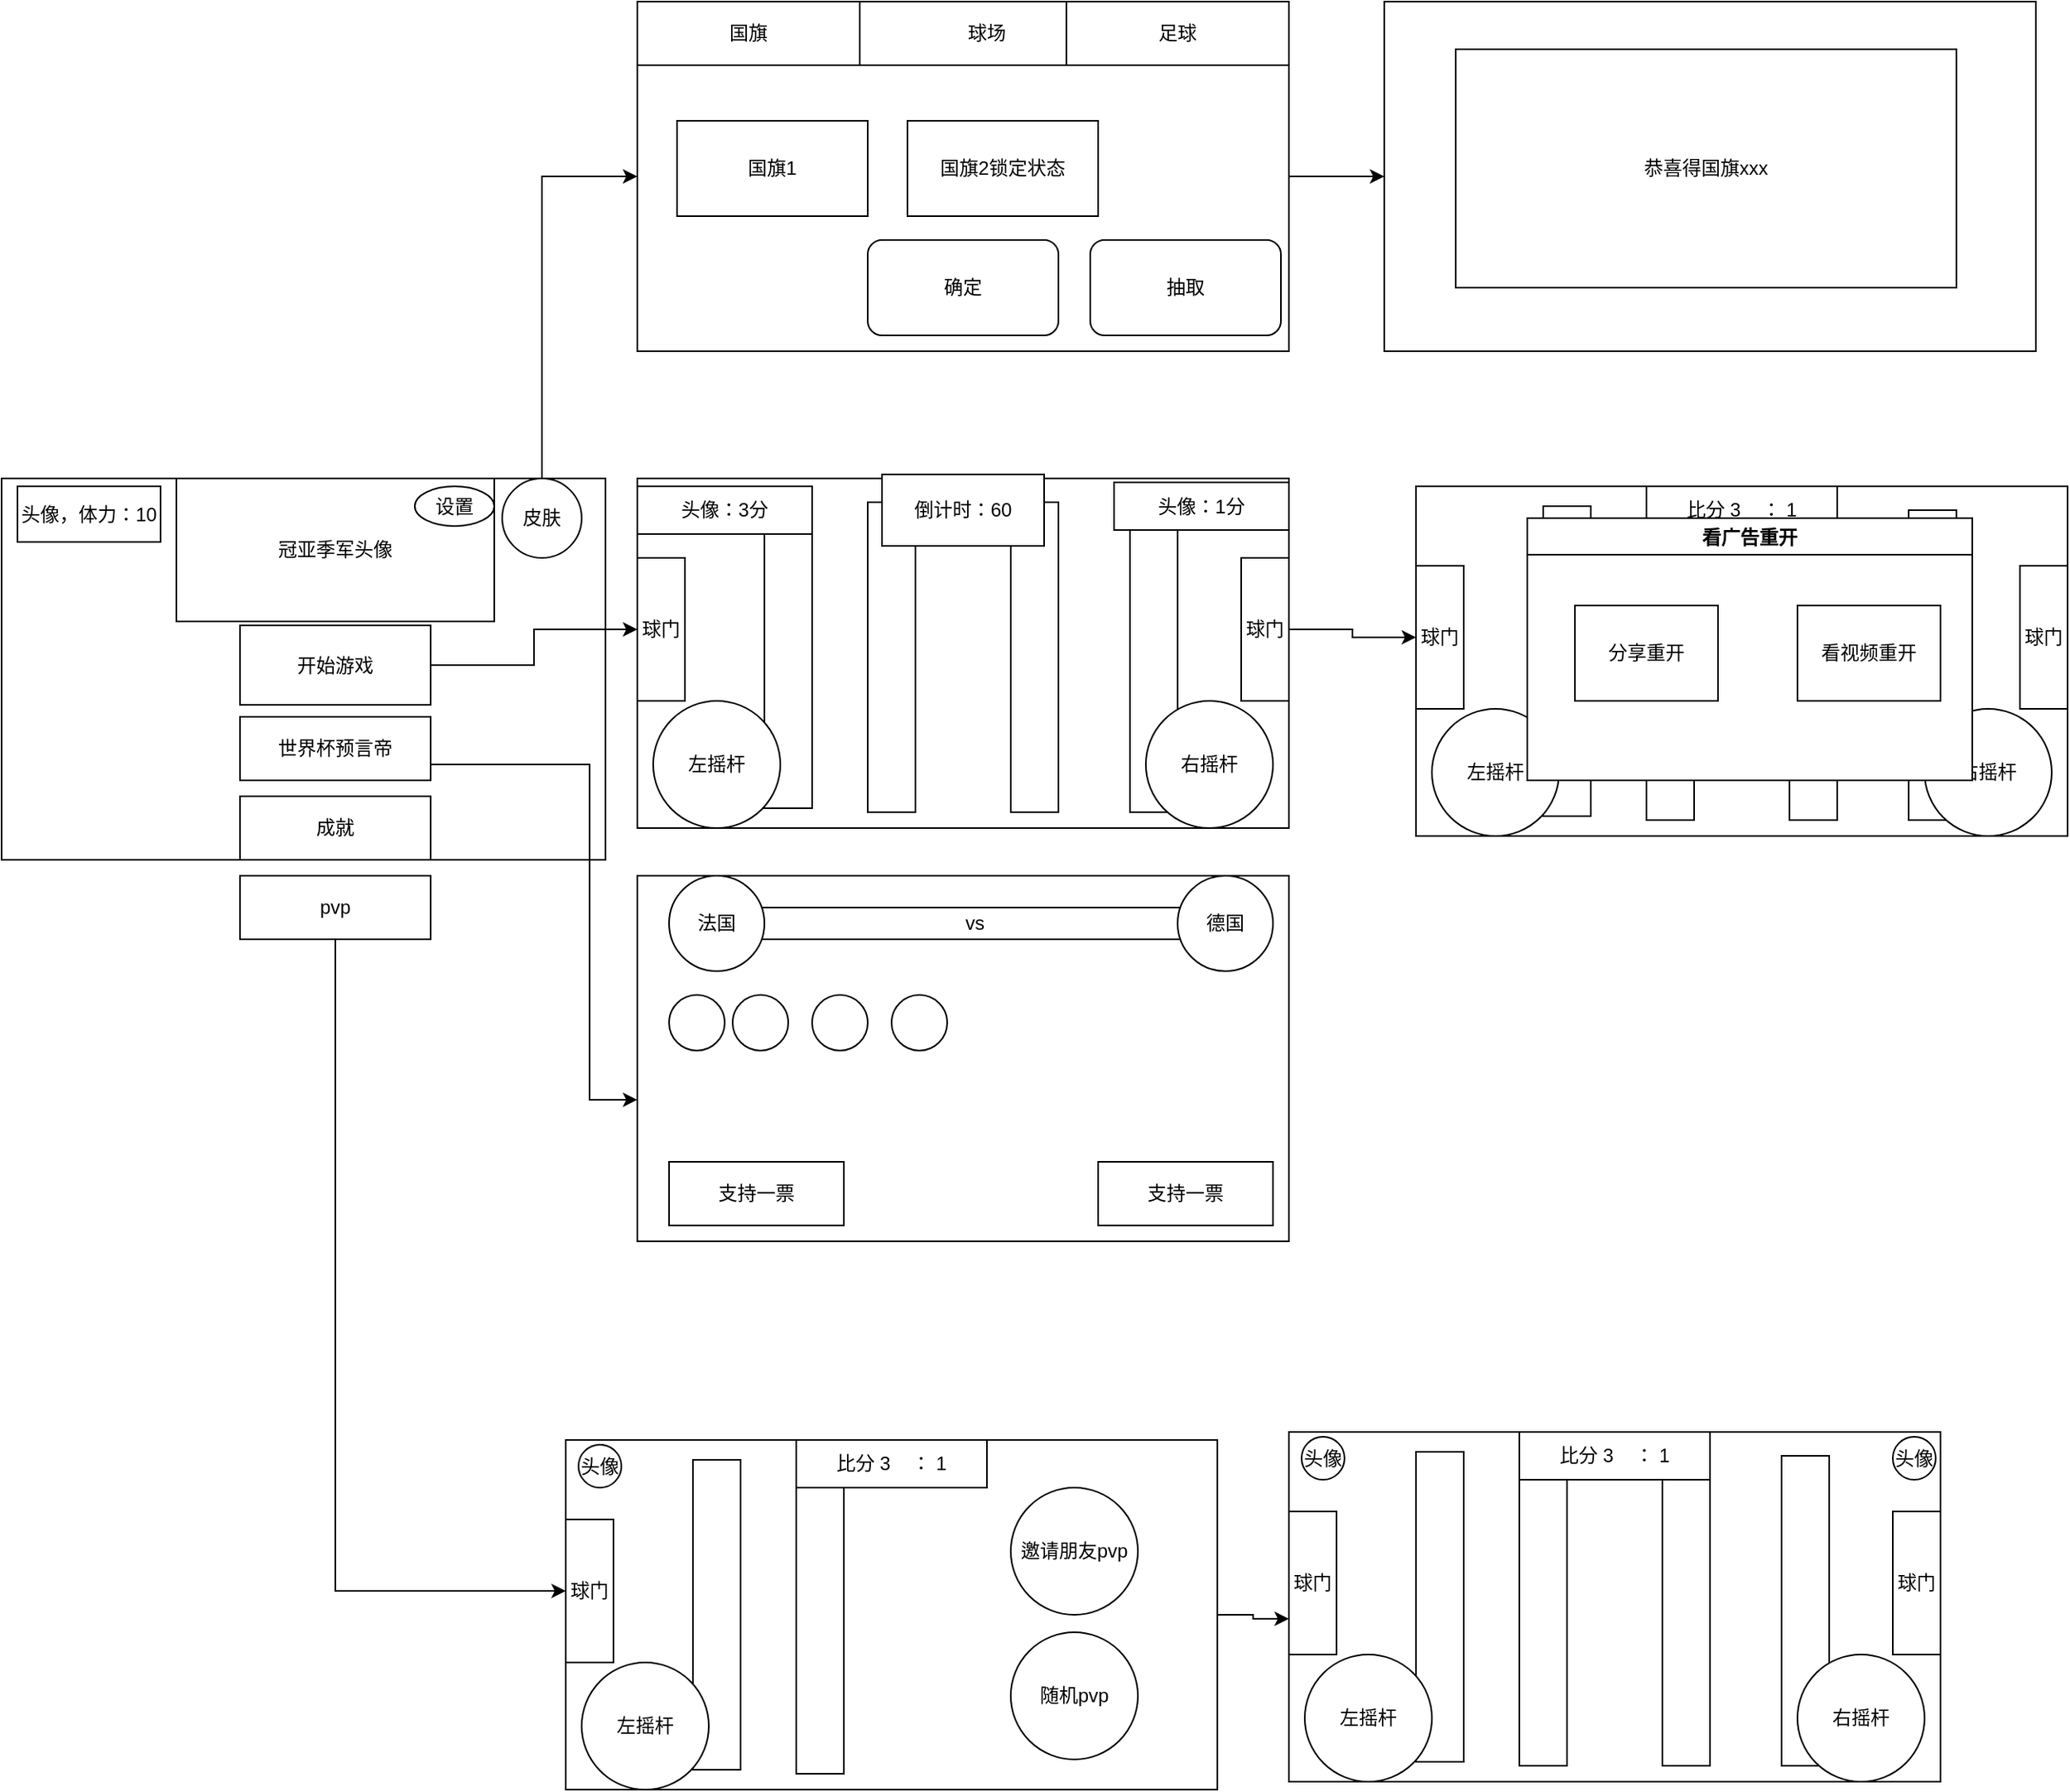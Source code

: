 <mxfile version="20.5.1" type="github">
  <diagram id="eghM6rk3tN9IDZ9GqWnW" name="Page-1">
    <mxGraphModel dx="2240" dy="1930" grid="1" gridSize="10" guides="1" tooltips="1" connect="1" arrows="1" fold="1" page="1" pageScale="1" pageWidth="827" pageHeight="1169" math="0" shadow="0">
      <root>
        <mxCell id="0" />
        <mxCell id="1" parent="0" />
        <mxCell id="U_4kd8qJBXth_c7u4eLx-2" value="" style="rounded=0;whiteSpace=wrap;html=1;" parent="1" vertex="1">
          <mxGeometry x="370" y="110" width="410" height="220" as="geometry" />
        </mxCell>
        <mxCell id="U_4kd8qJBXth_c7u4eLx-23" value="" style="rounded=0;whiteSpace=wrap;html=1;shadow=0;" parent="1" vertex="1">
          <mxGeometry x="605" y="125" width="30" height="195" as="geometry" />
        </mxCell>
        <mxCell id="U_4kd8qJBXth_c7u4eLx-24" value="" style="rounded=0;whiteSpace=wrap;html=1;shadow=0;" parent="1" vertex="1">
          <mxGeometry x="680" y="125" width="30" height="195" as="geometry" />
        </mxCell>
        <mxCell id="U_4kd8qJBXth_c7u4eLx-19" value="" style="rounded=0;whiteSpace=wrap;html=1;shadow=0;" parent="1" vertex="1">
          <mxGeometry x="450" y="122.5" width="30" height="195" as="geometry" />
        </mxCell>
        <mxCell id="U_4kd8qJBXth_c7u4eLx-21" value="" style="rounded=0;whiteSpace=wrap;html=1;shadow=0;" parent="1" vertex="1">
          <mxGeometry x="515" y="125" width="30" height="195" as="geometry" />
        </mxCell>
        <mxCell id="U_4kd8qJBXth_c7u4eLx-4" value="" style="rounded=0;whiteSpace=wrap;html=1;" parent="1" vertex="1">
          <mxGeometry x="-30" y="110" width="380" height="240" as="geometry" />
        </mxCell>
        <mxCell id="U_4kd8qJBXth_c7u4eLx-26" style="edgeStyle=orthogonalEdgeStyle;rounded=0;orthogonalLoop=1;jettySize=auto;html=1;exitX=1;exitY=0.5;exitDx=0;exitDy=0;entryX=0;entryY=0.5;entryDx=0;entryDy=0;" parent="1" source="U_4kd8qJBXth_c7u4eLx-5" target="U_4kd8qJBXth_c7u4eLx-17" edge="1">
          <mxGeometry relative="1" as="geometry" />
        </mxCell>
        <mxCell id="U_4kd8qJBXth_c7u4eLx-5" value="开始游戏" style="rounded=0;whiteSpace=wrap;html=1;" parent="1" vertex="1">
          <mxGeometry x="120" y="202.5" width="120" height="50" as="geometry" />
        </mxCell>
        <mxCell id="U_4kd8qJBXth_c7u4eLx-73" style="edgeStyle=orthogonalEdgeStyle;rounded=0;orthogonalLoop=1;jettySize=auto;html=1;exitX=1;exitY=0.5;exitDx=0;exitDy=0;entryX=0;entryY=0.613;entryDx=0;entryDy=0;entryPerimeter=0;" parent="1" source="U_4kd8qJBXth_c7u4eLx-6" target="U_4kd8qJBXth_c7u4eLx-43" edge="1">
          <mxGeometry relative="1" as="geometry">
            <Array as="points">
              <mxPoint x="340" y="290" />
              <mxPoint x="340" y="501" />
            </Array>
          </mxGeometry>
        </mxCell>
        <mxCell id="U_4kd8qJBXth_c7u4eLx-6" value="世界杯预言帝" style="rounded=0;whiteSpace=wrap;html=1;" parent="1" vertex="1">
          <mxGeometry x="120" y="260" width="120" height="40" as="geometry" />
        </mxCell>
        <mxCell id="U_4kd8qJBXth_c7u4eLx-8" value="冠亚季军头像" style="rounded=0;whiteSpace=wrap;html=1;" parent="1" vertex="1">
          <mxGeometry x="80" y="110" width="200" height="90" as="geometry" />
        </mxCell>
        <mxCell id="U_4kd8qJBXth_c7u4eLx-10" value="左摇杆" style="ellipse;whiteSpace=wrap;html=1;aspect=fixed;shadow=0;" parent="1" vertex="1">
          <mxGeometry x="380" y="250" width="80" height="80" as="geometry" />
        </mxCell>
        <mxCell id="U_4kd8qJBXth_c7u4eLx-11" value="右摇杆" style="ellipse;whiteSpace=wrap;html=1;aspect=fixed;shadow=0;" parent="1" vertex="1">
          <mxGeometry x="690" y="250" width="80" height="80" as="geometry" />
        </mxCell>
        <mxCell id="U_4kd8qJBXth_c7u4eLx-12" value="头像：3分" style="rounded=0;whiteSpace=wrap;html=1;shadow=0;" parent="1" vertex="1">
          <mxGeometry x="370" y="115" width="110" height="30" as="geometry" />
        </mxCell>
        <mxCell id="U_4kd8qJBXth_c7u4eLx-13" value="设置" style="ellipse;whiteSpace=wrap;html=1;shadow=0;" parent="1" vertex="1">
          <mxGeometry x="230" y="115" width="50" height="25" as="geometry" />
        </mxCell>
        <mxCell id="U_4kd8qJBXth_c7u4eLx-87" style="edgeStyle=orthogonalEdgeStyle;rounded=0;orthogonalLoop=1;jettySize=auto;html=1;exitX=0.5;exitY=1;exitDx=0;exitDy=0;entryX=0;entryY=0.5;entryDx=0;entryDy=0;" parent="1" source="zyrNzVNy1EQZd9AmBoAl-2" target="U_4kd8qJBXth_c7u4eLx-82" edge="1">
          <mxGeometry relative="1" as="geometry" />
        </mxCell>
        <mxCell id="U_4kd8qJBXth_c7u4eLx-14" value="成就" style="rounded=0;whiteSpace=wrap;html=1;shadow=0;" parent="1" vertex="1">
          <mxGeometry x="120" y="310" width="120" height="40" as="geometry" />
        </mxCell>
        <mxCell id="U_4kd8qJBXth_c7u4eLx-17" value="球门" style="rounded=0;whiteSpace=wrap;html=1;shadow=0;" parent="1" vertex="1">
          <mxGeometry x="370" y="160" width="30" height="90" as="geometry" />
        </mxCell>
        <mxCell id="U_4kd8qJBXth_c7u4eLx-40" style="edgeStyle=orthogonalEdgeStyle;rounded=0;orthogonalLoop=1;jettySize=auto;html=1;exitX=1;exitY=0.5;exitDx=0;exitDy=0;" parent="1" source="U_4kd8qJBXth_c7u4eLx-18" target="U_4kd8qJBXth_c7u4eLx-35" edge="1">
          <mxGeometry relative="1" as="geometry" />
        </mxCell>
        <mxCell id="U_4kd8qJBXth_c7u4eLx-18" value="球门" style="rounded=0;whiteSpace=wrap;html=1;shadow=0;" parent="1" vertex="1">
          <mxGeometry x="750" y="160" width="30" height="90" as="geometry" />
        </mxCell>
        <mxCell id="U_4kd8qJBXth_c7u4eLx-27" value="" style="rounded=0;whiteSpace=wrap;html=1;" parent="1" vertex="1">
          <mxGeometry x="860" y="115" width="410" height="220" as="geometry" />
        </mxCell>
        <mxCell id="U_4kd8qJBXth_c7u4eLx-28" value="" style="rounded=0;whiteSpace=wrap;html=1;shadow=0;" parent="1" vertex="1">
          <mxGeometry x="1095" y="130" width="30" height="195" as="geometry" />
        </mxCell>
        <mxCell id="U_4kd8qJBXth_c7u4eLx-29" value="" style="rounded=0;whiteSpace=wrap;html=1;shadow=0;" parent="1" vertex="1">
          <mxGeometry x="1170" y="130" width="30" height="195" as="geometry" />
        </mxCell>
        <mxCell id="U_4kd8qJBXth_c7u4eLx-30" value="" style="rounded=0;whiteSpace=wrap;html=1;shadow=0;" parent="1" vertex="1">
          <mxGeometry x="940" y="127.5" width="30" height="195" as="geometry" />
        </mxCell>
        <mxCell id="U_4kd8qJBXth_c7u4eLx-31" value="" style="rounded=0;whiteSpace=wrap;html=1;shadow=0;" parent="1" vertex="1">
          <mxGeometry x="1005" y="130" width="30" height="195" as="geometry" />
        </mxCell>
        <mxCell id="U_4kd8qJBXth_c7u4eLx-32" value="左摇杆" style="ellipse;whiteSpace=wrap;html=1;aspect=fixed;shadow=0;" parent="1" vertex="1">
          <mxGeometry x="870" y="255" width="80" height="80" as="geometry" />
        </mxCell>
        <mxCell id="U_4kd8qJBXth_c7u4eLx-33" value="右摇杆" style="ellipse;whiteSpace=wrap;html=1;aspect=fixed;shadow=0;" parent="1" vertex="1">
          <mxGeometry x="1180" y="255" width="80" height="80" as="geometry" />
        </mxCell>
        <mxCell id="U_4kd8qJBXth_c7u4eLx-34" value="比分 3&amp;nbsp; &amp;nbsp; ： 1" style="rounded=0;whiteSpace=wrap;html=1;shadow=0;" parent="1" vertex="1">
          <mxGeometry x="1005" y="115" width="120" height="30" as="geometry" />
        </mxCell>
        <mxCell id="U_4kd8qJBXth_c7u4eLx-35" value="球门" style="rounded=0;whiteSpace=wrap;html=1;shadow=0;" parent="1" vertex="1">
          <mxGeometry x="860" y="165" width="30" height="90" as="geometry" />
        </mxCell>
        <mxCell id="U_4kd8qJBXth_c7u4eLx-36" value="球门" style="rounded=0;whiteSpace=wrap;html=1;shadow=0;" parent="1" vertex="1">
          <mxGeometry x="1240" y="165" width="30" height="90" as="geometry" />
        </mxCell>
        <mxCell id="U_4kd8qJBXth_c7u4eLx-37" value="看广告重开" style="swimlane;shadow=0;gradientColor=#ffffff;swimlaneFillColor=default;" parent="1" vertex="1">
          <mxGeometry x="930" y="135" width="280" height="165" as="geometry" />
        </mxCell>
        <mxCell id="U_4kd8qJBXth_c7u4eLx-39" value="看视频重开" style="rounded=0;whiteSpace=wrap;html=1;shadow=0;gradientColor=#ffffff;" parent="U_4kd8qJBXth_c7u4eLx-37" vertex="1">
          <mxGeometry x="170" y="55" width="90" height="60" as="geometry" />
        </mxCell>
        <mxCell id="zyrNzVNy1EQZd9AmBoAl-6" value="分享重开" style="rounded=0;whiteSpace=wrap;html=1;shadow=0;gradientColor=#ffffff;" vertex="1" parent="U_4kd8qJBXth_c7u4eLx-37">
          <mxGeometry x="30" y="55" width="90" height="60" as="geometry" />
        </mxCell>
        <mxCell id="U_4kd8qJBXth_c7u4eLx-43" value="" style="rounded=0;whiteSpace=wrap;html=1;shadow=0;gradientColor=#ffffff;" parent="1" vertex="1">
          <mxGeometry x="370" y="360" width="410" height="230" as="geometry" />
        </mxCell>
        <mxCell id="U_4kd8qJBXth_c7u4eLx-44" value="vs" style="rounded=0;whiteSpace=wrap;html=1;shadow=0;gradientColor=#ffffff;" parent="1" vertex="1">
          <mxGeometry x="405" y="380" width="355" height="20" as="geometry" />
        </mxCell>
        <mxCell id="U_4kd8qJBXth_c7u4eLx-46" value="法国" style="ellipse;whiteSpace=wrap;html=1;aspect=fixed;shadow=0;gradientColor=#ffffff;" parent="1" vertex="1">
          <mxGeometry x="390" y="360" width="60" height="60" as="geometry" />
        </mxCell>
        <mxCell id="U_4kd8qJBXth_c7u4eLx-47" value="德国" style="ellipse;whiteSpace=wrap;html=1;aspect=fixed;shadow=0;gradientColor=#ffffff;" parent="1" vertex="1">
          <mxGeometry x="710" y="360" width="60" height="60" as="geometry" />
        </mxCell>
        <mxCell id="U_4kd8qJBXth_c7u4eLx-48" value="" style="ellipse;whiteSpace=wrap;html=1;aspect=fixed;shadow=0;gradientColor=#ffffff;" parent="1" vertex="1">
          <mxGeometry x="390" y="435" width="35" height="35" as="geometry" />
        </mxCell>
        <mxCell id="U_4kd8qJBXth_c7u4eLx-49" value="" style="ellipse;whiteSpace=wrap;html=1;aspect=fixed;shadow=0;gradientColor=#ffffff;" parent="1" vertex="1">
          <mxGeometry x="430" y="435" width="35" height="35" as="geometry" />
        </mxCell>
        <mxCell id="U_4kd8qJBXth_c7u4eLx-50" value="" style="ellipse;whiteSpace=wrap;html=1;aspect=fixed;shadow=0;gradientColor=#ffffff;" parent="1" vertex="1">
          <mxGeometry x="480" y="435" width="35" height="35" as="geometry" />
        </mxCell>
        <mxCell id="U_4kd8qJBXth_c7u4eLx-51" value="" style="ellipse;whiteSpace=wrap;html=1;aspect=fixed;shadow=0;gradientColor=#ffffff;" parent="1" vertex="1">
          <mxGeometry x="530" y="435" width="35" height="35" as="geometry" />
        </mxCell>
        <mxCell id="U_4kd8qJBXth_c7u4eLx-54" value="支持一票" style="rounded=0;whiteSpace=wrap;html=1;shadow=0;gradientColor=#ffffff;" parent="1" vertex="1">
          <mxGeometry x="390" y="540" width="110" height="40" as="geometry" />
        </mxCell>
        <mxCell id="U_4kd8qJBXth_c7u4eLx-55" value="支持一票" style="rounded=0;whiteSpace=wrap;html=1;shadow=0;gradientColor=#ffffff;" parent="1" vertex="1">
          <mxGeometry x="660" y="540" width="110" height="40" as="geometry" />
        </mxCell>
        <mxCell id="U_4kd8qJBXth_c7u4eLx-58" value="" style="rounded=0;whiteSpace=wrap;html=1;" parent="1" vertex="1">
          <mxGeometry x="780" y="710" width="410" height="220" as="geometry" />
        </mxCell>
        <mxCell id="U_4kd8qJBXth_c7u4eLx-59" value="" style="rounded=0;whiteSpace=wrap;html=1;shadow=0;" parent="1" vertex="1">
          <mxGeometry x="1015" y="730" width="30" height="190" as="geometry" />
        </mxCell>
        <mxCell id="U_4kd8qJBXth_c7u4eLx-60" value="" style="rounded=0;whiteSpace=wrap;html=1;shadow=0;" parent="1" vertex="1">
          <mxGeometry x="1090" y="725" width="30" height="195" as="geometry" />
        </mxCell>
        <mxCell id="U_4kd8qJBXth_c7u4eLx-61" value="" style="rounded=0;whiteSpace=wrap;html=1;shadow=0;" parent="1" vertex="1">
          <mxGeometry x="860" y="722.5" width="30" height="195" as="geometry" />
        </mxCell>
        <mxCell id="U_4kd8qJBXth_c7u4eLx-62" value="" style="rounded=0;whiteSpace=wrap;html=1;shadow=0;" parent="1" vertex="1">
          <mxGeometry x="925" y="725" width="30" height="195" as="geometry" />
        </mxCell>
        <mxCell id="U_4kd8qJBXth_c7u4eLx-63" value="左摇杆" style="ellipse;whiteSpace=wrap;html=1;aspect=fixed;shadow=0;" parent="1" vertex="1">
          <mxGeometry x="790" y="850" width="80" height="80" as="geometry" />
        </mxCell>
        <mxCell id="U_4kd8qJBXth_c7u4eLx-64" value="右摇杆" style="ellipse;whiteSpace=wrap;html=1;aspect=fixed;shadow=0;" parent="1" vertex="1">
          <mxGeometry x="1100" y="850" width="80" height="80" as="geometry" />
        </mxCell>
        <mxCell id="U_4kd8qJBXth_c7u4eLx-65" value="比分 3&amp;nbsp; &amp;nbsp; ： 1" style="rounded=0;whiteSpace=wrap;html=1;shadow=0;" parent="1" vertex="1">
          <mxGeometry x="925" y="710" width="120" height="30" as="geometry" />
        </mxCell>
        <mxCell id="U_4kd8qJBXth_c7u4eLx-66" value="球门" style="rounded=0;whiteSpace=wrap;html=1;shadow=0;" parent="1" vertex="1">
          <mxGeometry x="780" y="760" width="30" height="90" as="geometry" />
        </mxCell>
        <mxCell id="U_4kd8qJBXth_c7u4eLx-67" value="球门" style="rounded=0;whiteSpace=wrap;html=1;shadow=0;" parent="1" vertex="1">
          <mxGeometry x="1160" y="760" width="30" height="90" as="geometry" />
        </mxCell>
        <mxCell id="U_4kd8qJBXth_c7u4eLx-69" value="头像" style="ellipse;whiteSpace=wrap;html=1;aspect=fixed;shadow=0;gradientColor=#ffffff;" parent="1" vertex="1">
          <mxGeometry x="788" y="713" width="27" height="27" as="geometry" />
        </mxCell>
        <mxCell id="U_4kd8qJBXth_c7u4eLx-70" value="头像" style="ellipse;whiteSpace=wrap;html=1;aspect=fixed;shadow=0;gradientColor=#ffffff;" parent="1" vertex="1">
          <mxGeometry x="1160" y="713" width="27" height="27" as="geometry" />
        </mxCell>
        <mxCell id="zyrNzVNy1EQZd9AmBoAl-20" style="edgeStyle=orthogonalEdgeStyle;rounded=0;orthogonalLoop=1;jettySize=auto;html=1;exitX=0.5;exitY=0;exitDx=0;exitDy=0;entryX=0;entryY=0.5;entryDx=0;entryDy=0;" edge="1" parent="1" source="U_4kd8qJBXth_c7u4eLx-42" target="zyrNzVNy1EQZd9AmBoAl-7">
          <mxGeometry relative="1" as="geometry" />
        </mxCell>
        <mxCell id="U_4kd8qJBXth_c7u4eLx-42" value="皮肤" style="ellipse;whiteSpace=wrap;html=1;aspect=fixed;shadow=0;gradientColor=#ffffff;" parent="1" vertex="1">
          <mxGeometry x="285" y="110" width="50" height="50" as="geometry" />
        </mxCell>
        <mxCell id="U_4kd8qJBXth_c7u4eLx-88" style="edgeStyle=orthogonalEdgeStyle;rounded=0;orthogonalLoop=1;jettySize=auto;html=1;exitX=1;exitY=0.5;exitDx=0;exitDy=0;entryX=0;entryY=0.75;entryDx=0;entryDy=0;" parent="1" source="U_4kd8qJBXth_c7u4eLx-74" target="U_4kd8qJBXth_c7u4eLx-66" edge="1">
          <mxGeometry relative="1" as="geometry" />
        </mxCell>
        <mxCell id="U_4kd8qJBXth_c7u4eLx-74" value="" style="rounded=0;whiteSpace=wrap;html=1;" parent="1" vertex="1">
          <mxGeometry x="325" y="715" width="410" height="220" as="geometry" />
        </mxCell>
        <mxCell id="U_4kd8qJBXth_c7u4eLx-77" value="" style="rounded=0;whiteSpace=wrap;html=1;shadow=0;" parent="1" vertex="1">
          <mxGeometry x="405" y="727.5" width="30" height="195" as="geometry" />
        </mxCell>
        <mxCell id="U_4kd8qJBXth_c7u4eLx-78" value="" style="rounded=0;whiteSpace=wrap;html=1;shadow=0;" parent="1" vertex="1">
          <mxGeometry x="470" y="730" width="30" height="195" as="geometry" />
        </mxCell>
        <mxCell id="U_4kd8qJBXth_c7u4eLx-79" value="左摇杆" style="ellipse;whiteSpace=wrap;html=1;aspect=fixed;shadow=0;" parent="1" vertex="1">
          <mxGeometry x="335" y="855" width="80" height="80" as="geometry" />
        </mxCell>
        <mxCell id="U_4kd8qJBXth_c7u4eLx-81" value="比分 3&amp;nbsp; &amp;nbsp; ： 1" style="rounded=0;whiteSpace=wrap;html=1;shadow=0;" parent="1" vertex="1">
          <mxGeometry x="470" y="715" width="120" height="30" as="geometry" />
        </mxCell>
        <mxCell id="U_4kd8qJBXth_c7u4eLx-82" value="球门" style="rounded=0;whiteSpace=wrap;html=1;shadow=0;" parent="1" vertex="1">
          <mxGeometry x="325" y="765" width="30" height="90" as="geometry" />
        </mxCell>
        <mxCell id="U_4kd8qJBXth_c7u4eLx-84" value="头像" style="ellipse;whiteSpace=wrap;html=1;aspect=fixed;shadow=0;gradientColor=#ffffff;" parent="1" vertex="1">
          <mxGeometry x="333" y="718" width="27" height="27" as="geometry" />
        </mxCell>
        <mxCell id="U_4kd8qJBXth_c7u4eLx-85" value="邀请朋友pvp" style="ellipse;whiteSpace=wrap;html=1;aspect=fixed;shadow=0;gradientColor=#ffffff;" parent="1" vertex="1">
          <mxGeometry x="605" y="745" width="80" height="80" as="geometry" />
        </mxCell>
        <mxCell id="U_4kd8qJBXth_c7u4eLx-86" value="随机pvp" style="ellipse;whiteSpace=wrap;html=1;aspect=fixed;shadow=0;gradientColor=#ffffff;" parent="1" vertex="1">
          <mxGeometry x="605" y="836" width="80" height="80" as="geometry" />
        </mxCell>
        <mxCell id="zyrNzVNy1EQZd9AmBoAl-2" value="pvp" style="rounded=0;whiteSpace=wrap;html=1;shadow=0;" vertex="1" parent="1">
          <mxGeometry x="120" y="360" width="120" height="40" as="geometry" />
        </mxCell>
        <mxCell id="zyrNzVNy1EQZd9AmBoAl-3" value="倒计时：60" style="rounded=0;whiteSpace=wrap;html=1;" vertex="1" parent="1">
          <mxGeometry x="524" y="107.5" width="102" height="45" as="geometry" />
        </mxCell>
        <mxCell id="zyrNzVNy1EQZd9AmBoAl-4" value="头像：1分" style="rounded=0;whiteSpace=wrap;html=1;shadow=0;" vertex="1" parent="1">
          <mxGeometry x="670" y="112.5" width="110" height="30" as="geometry" />
        </mxCell>
        <mxCell id="zyrNzVNy1EQZd9AmBoAl-5" value="头像，体力：10" style="rounded=0;whiteSpace=wrap;html=1;" vertex="1" parent="1">
          <mxGeometry x="-20" y="115" width="90" height="35" as="geometry" />
        </mxCell>
        <mxCell id="zyrNzVNy1EQZd9AmBoAl-34" style="edgeStyle=orthogonalEdgeStyle;rounded=0;orthogonalLoop=1;jettySize=auto;html=1;exitX=1;exitY=0.5;exitDx=0;exitDy=0;entryX=0;entryY=0.5;entryDx=0;entryDy=0;" edge="1" parent="1" source="zyrNzVNy1EQZd9AmBoAl-7" target="zyrNzVNy1EQZd9AmBoAl-25">
          <mxGeometry relative="1" as="geometry" />
        </mxCell>
        <mxCell id="zyrNzVNy1EQZd9AmBoAl-7" value="" style="rounded=0;whiteSpace=wrap;html=1;" vertex="1" parent="1">
          <mxGeometry x="370" y="-190" width="410" height="220" as="geometry" />
        </mxCell>
        <mxCell id="zyrNzVNy1EQZd9AmBoAl-21" value="国旗1" style="rounded=0;whiteSpace=wrap;html=1;" vertex="1" parent="1">
          <mxGeometry x="395" y="-115" width="120" height="60" as="geometry" />
        </mxCell>
        <mxCell id="zyrNzVNy1EQZd9AmBoAl-22" value="国旗2锁定状态" style="rounded=0;whiteSpace=wrap;html=1;" vertex="1" parent="1">
          <mxGeometry x="540" y="-115" width="120" height="60" as="geometry" />
        </mxCell>
        <mxCell id="zyrNzVNy1EQZd9AmBoAl-23" value="确定" style="rounded=1;whiteSpace=wrap;html=1;" vertex="1" parent="1">
          <mxGeometry x="515" y="-40" width="120" height="60" as="geometry" />
        </mxCell>
        <mxCell id="zyrNzVNy1EQZd9AmBoAl-24" value="抽取" style="rounded=1;whiteSpace=wrap;html=1;" vertex="1" parent="1">
          <mxGeometry x="655" y="-40" width="120" height="60" as="geometry" />
        </mxCell>
        <mxCell id="zyrNzVNy1EQZd9AmBoAl-25" value="" style="rounded=0;whiteSpace=wrap;html=1;" vertex="1" parent="1">
          <mxGeometry x="840" y="-190" width="410" height="220" as="geometry" />
        </mxCell>
        <mxCell id="zyrNzVNy1EQZd9AmBoAl-30" value="恭喜得国旗xxx" style="rounded=0;whiteSpace=wrap;html=1;" vertex="1" parent="1">
          <mxGeometry x="885" y="-160" width="315" height="150" as="geometry" />
        </mxCell>
        <mxCell id="zyrNzVNy1EQZd9AmBoAl-31" value="国旗" style="rounded=0;whiteSpace=wrap;html=1;" vertex="1" parent="1">
          <mxGeometry x="370" y="-190" width="140" height="40" as="geometry" />
        </mxCell>
        <mxCell id="zyrNzVNy1EQZd9AmBoAl-32" value="球场" style="rounded=0;whiteSpace=wrap;html=1;" vertex="1" parent="1">
          <mxGeometry x="510" y="-190" width="160" height="40" as="geometry" />
        </mxCell>
        <mxCell id="zyrNzVNy1EQZd9AmBoAl-33" value="足球" style="rounded=0;whiteSpace=wrap;html=1;" vertex="1" parent="1">
          <mxGeometry x="640" y="-190" width="140" height="40" as="geometry" />
        </mxCell>
      </root>
    </mxGraphModel>
  </diagram>
</mxfile>
